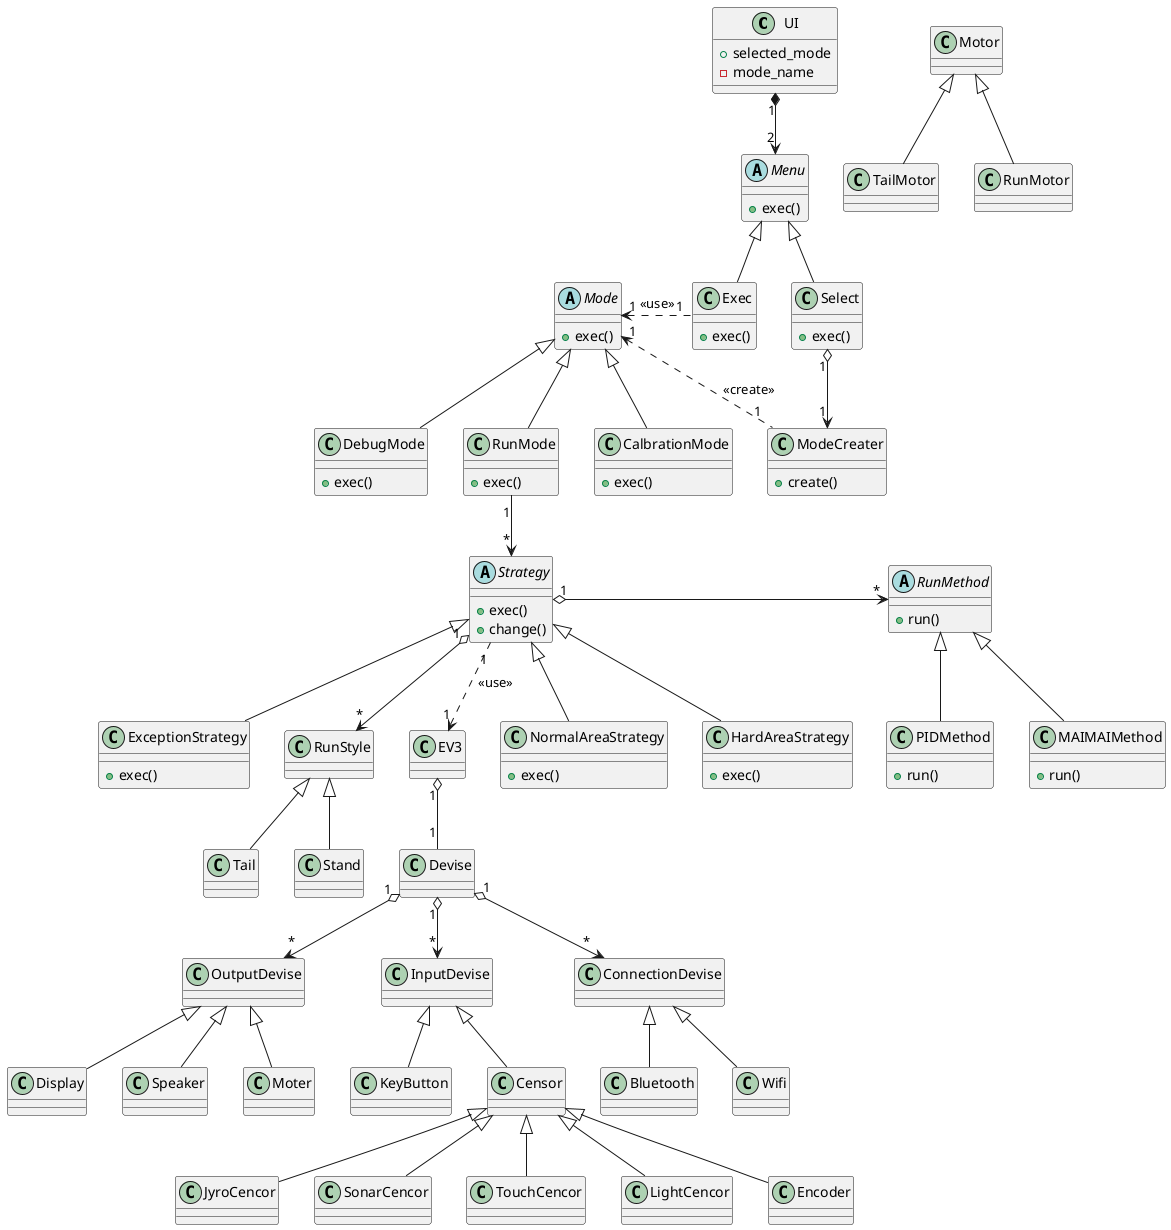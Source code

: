@startuml{class.png}

top to bottom direction

' クラス図でイメージ出来ない人用スケルトンコード javaっぽい？
' ---- データ代入は等式からアクセサになる
' UI ui = new UI()
' Select select = new Select()
' ui.mode_name = select.exec()
' mode = ModeCreater.create(ui.mode_name)
' mode.exec()
'
' public interface Mode { void exec() }
' public class DebugMode implements Mode {}
' public class CalbrationMode implements Mode {}
' public class RunMode implements Mode {}

class UI {
  +selected_mode
  -mode_name
}

abstract Menu {
  +exec()
}

class Select {
  +exec()
}

class Exec {
  +exec()
}

class ModeCreater {
  +create()
}

abstract Mode {
  +exec()
}

class DebugMode {
  +exec()
}

class RunMode {
  +exec()
}

class CalbrationMode {
  +exec()
}

UI "1" *--> "2" Menu
Menu <|-- Select
Menu <|-- Exec
Select "1" o--> "1" ModeCreater
ModeCreater "1" .left.> "1" Mode : <<create>>
Exec "1" .left.> "1" Mode : <<use>>
Mode <|-- RunMode
Mode <|-- DebugMode
Mode <|-- CalbrationMode

abstract Strategy {
  +exec()
  +change()
}

class NormalAreaStrategy {
  +exec()
}

class HardAreaStrategy {
  +exec()
}

class ExceptionStrategy {
  +exec()
}

RunMode "1" --> "*" Strategy
Strategy <|-- NormalAreaStrategy
Strategy <|-- HardAreaStrategy
Strategy <|-- ExceptionStrategy

abstract RunMethod {
  +run()
}

class MAIMAIMethod {
  +run()
}

class PIDMethod {
  +run()
}

Strategy "1" o-right-> "*" RunMethod
RunMethod <|-- MAIMAIMethod
RunMethod <|-- PIDMethod

Strategy "1" o-down-> "*" RunStyle
RunStyle <|-- Stand
RunStyle <|-- Tail

Strategy "1"..> "1" EV3 : <<use>>
EV3 "1" o-- "1" Devise
Devise "1" o--> "*" OutputDevise
Devise "1" o--> "*" InputDevise
Devise "1" o--> "*" ConnectionDevise

OutputDevise <|-- Moter
OutputDevise <|-- Display
OutputDevise <|-- Speaker

Motor <|-- TailMotor
Motor <|-- RunMotor

InputDevise  <|-- Censor
InputDevise  <|-- KeyButton

Censor <|-- JyroCencor
Censor <|-- SonarCencor
Censor <|-- TouchCencor
Censor <|-- LightCencor
Censor <|-- Encoder

ConnectionDevise <|-- Wifi
ConnectionDevise <|-- Bluetooth

@enduml
